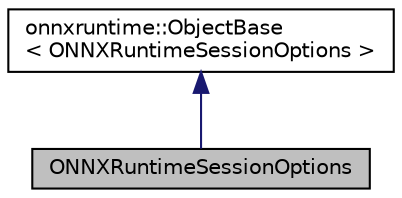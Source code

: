 digraph "ONNXRuntimeSessionOptions"
{
  edge [fontname="Helvetica",fontsize="10",labelfontname="Helvetica",labelfontsize="10"];
  node [fontname="Helvetica",fontsize="10",shape=record];
  Node0 [label="ONNXRuntimeSessionOptions",height=0.2,width=0.4,color="black", fillcolor="grey75", style="filled", fontcolor="black"];
  Node1 -> Node0 [dir="back",color="midnightblue",fontsize="10",style="solid",fontname="Helvetica"];
  Node1 [label="onnxruntime::ObjectBase\l\< ONNXRuntimeSessionOptions \>",height=0.2,width=0.4,color="black", fillcolor="white", style="filled",URL="$classonnxruntime_1_1ObjectBase.html"];
}
